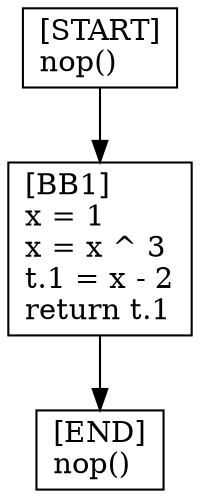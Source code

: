 digraph {
  node [shape=box]
  END [label="[END]\lnop()\l"];
  START [label="[START]\lnop()\l"];
  BB1 [label="[BB1]\lx = 1\lx = x ^ 3\lt.1 = x - 2\lreturn t.1\l"];
  START -> BB1;
  BB1 -> END;
}
